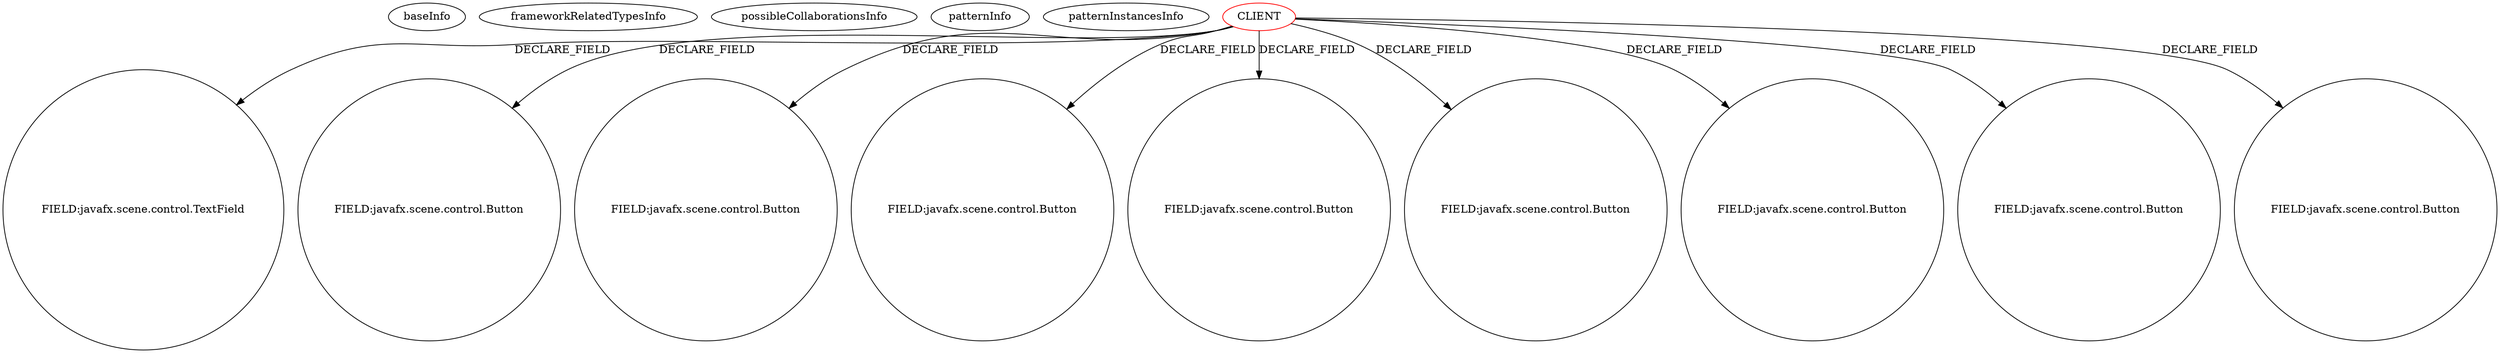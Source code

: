 digraph {
baseInfo[graphId=69,category="pattern",isAnonymous=false,possibleRelation=false]
frameworkRelatedTypesInfo[]
possibleCollaborationsInfo[]
patternInfo[frequency=7.0,patternRootClient=0]
patternInstancesInfo[0="weltensturm-milca~/weltensturm-milca/milca-master/src/milca/GUI.java~GUI~4747",1="hock323-eventManager~/hock323-eventManager/EventManager-master/src/eventManager/controller/pokerTournament/TournamentController.java~TournamentController~3009",2="weltensturm-milca~/weltensturm-milca/milca-master/src/milca/GUIController.java~GUIController~4745",3="dony1990-ProsDesktop~/dony1990-ProsDesktop/ProsDesktop-master/src/nicon/NiconDesktop/guifx/NiconNavigator/NavegadorController.java~NavegadorController~2563",4="diogocs1-FPessoais~/diogocs1-FPessoais/FPessoais-master/FinancasPessoais/src/app/controllers/HomeController.java~HomeController~2490",5="walker-clint-AIProj3~/walker-clint-AIProj3/AIProj3-master/src/application/GameBoardController.java~GameBoardController~4712",6="Dahwar-Calculator~/Dahwar-Calculator/Calculator-master/src/fr/alsace/lacroix/calculator/SampleController.java~SampleController~308"]
99[label="FIELD:javafx.scene.control.TextField",vertexType="FIELD_DECLARATION",isFrameworkType=false,shape=circle]
0[label="CLIENT",vertexType="ROOT_CLIENT_CLASS_DECLARATION",isFrameworkType=false,color=red]
117[label="FIELD:javafx.scene.control.Button",vertexType="FIELD_DECLARATION",isFrameworkType=false,shape=circle]
81[label="FIELD:javafx.scene.control.Button",vertexType="FIELD_DECLARATION",isFrameworkType=false,shape=circle]
12[label="FIELD:javafx.scene.control.Button",vertexType="FIELD_DECLARATION",isFrameworkType=false,shape=circle]
42[label="FIELD:javafx.scene.control.Button",vertexType="FIELD_DECLARATION",isFrameworkType=false,shape=circle]
103[label="FIELD:javafx.scene.control.Button",vertexType="FIELD_DECLARATION",isFrameworkType=false,shape=circle]
28[label="FIELD:javafx.scene.control.Button",vertexType="FIELD_DECLARATION",isFrameworkType=false,shape=circle]
105[label="FIELD:javafx.scene.control.Button",vertexType="FIELD_DECLARATION",isFrameworkType=false,shape=circle]
77[label="FIELD:javafx.scene.control.Button",vertexType="FIELD_DECLARATION",isFrameworkType=false,shape=circle]
0->12[label="DECLARE_FIELD"]
0->99[label="DECLARE_FIELD"]
0->42[label="DECLARE_FIELD"]
0->117[label="DECLARE_FIELD"]
0->103[label="DECLARE_FIELD"]
0->77[label="DECLARE_FIELD"]
0->105[label="DECLARE_FIELD"]
0->28[label="DECLARE_FIELD"]
0->81[label="DECLARE_FIELD"]
}
